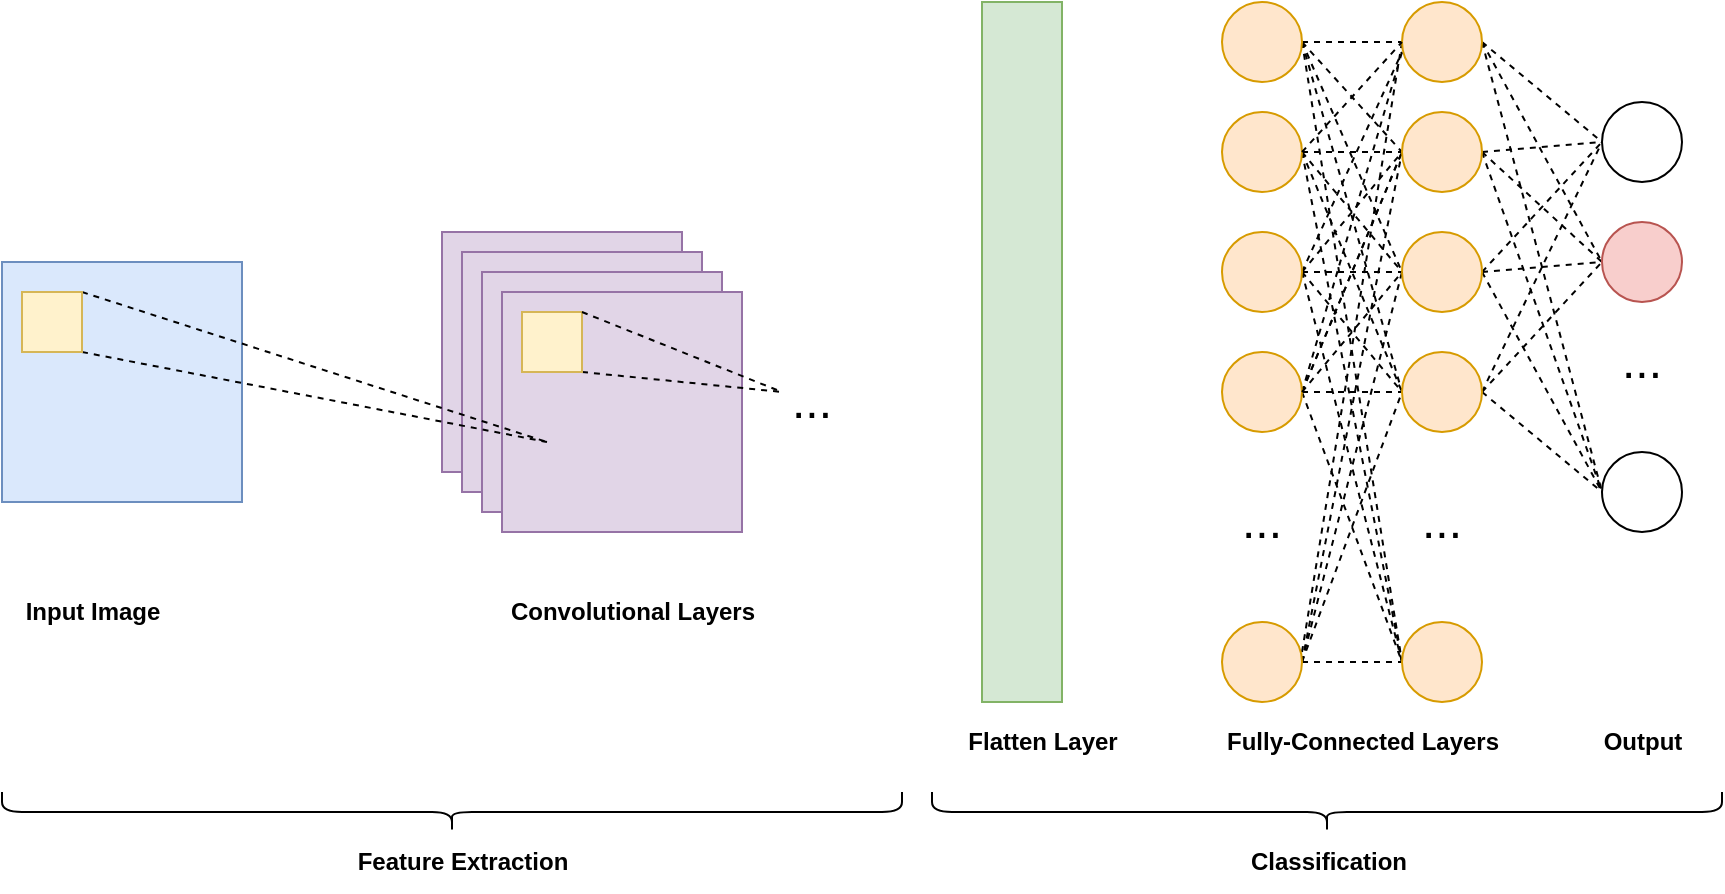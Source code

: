 <mxfile version="26.2.14">
  <diagram name="Page-1" id="58cdce13-f638-feb5-8d6f-7d28b1aa9fa0">
    <mxGraphModel dx="1103" dy="672" grid="1" gridSize="10" guides="1" tooltips="1" connect="1" arrows="1" fold="1" page="1" pageScale="1" pageWidth="1100" pageHeight="850" background="none" math="0" shadow="0">
      <root>
        <mxCell id="0" />
        <mxCell id="1" parent="0" />
        <mxCell id="V81IX1mrLTwX6YYwE863-25" value="" style="whiteSpace=wrap;html=1;aspect=fixed;fillColor=#dae8fc;strokeColor=#6c8ebf;" parent="1" vertex="1">
          <mxGeometry x="40" y="235" width="120" height="120" as="geometry" />
        </mxCell>
        <mxCell id="V81IX1mrLTwX6YYwE863-34" value="" style="rounded=0;whiteSpace=wrap;html=1;fillColor=#d5e8d4;strokeColor=#82b366;" parent="1" vertex="1">
          <mxGeometry x="530" y="105" width="40" height="350" as="geometry" />
        </mxCell>
        <mxCell id="V81IX1mrLTwX6YYwE863-35" value="" style="group" parent="1" vertex="1" connectable="0">
          <mxGeometry x="260" y="220" width="150" height="150" as="geometry" />
        </mxCell>
        <mxCell id="V81IX1mrLTwX6YYwE863-1" value="" style="whiteSpace=wrap;html=1;aspect=fixed;container=0;fillColor=#e1d5e7;strokeColor=#9673a6;" parent="V81IX1mrLTwX6YYwE863-35" vertex="1">
          <mxGeometry width="120" height="120" as="geometry" />
        </mxCell>
        <mxCell id="V81IX1mrLTwX6YYwE863-20" value="" style="whiteSpace=wrap;html=1;aspect=fixed;container=0;fillColor=#e1d5e7;strokeColor=#9673a6;" parent="V81IX1mrLTwX6YYwE863-35" vertex="1">
          <mxGeometry x="10" y="10" width="120" height="120" as="geometry" />
        </mxCell>
        <mxCell id="V81IX1mrLTwX6YYwE863-21" value="" style="whiteSpace=wrap;html=1;aspect=fixed;container=0;fillColor=#e1d5e7;strokeColor=#9673a6;" parent="V81IX1mrLTwX6YYwE863-35" vertex="1">
          <mxGeometry x="20" y="20" width="120" height="120" as="geometry" />
        </mxCell>
        <mxCell id="V81IX1mrLTwX6YYwE863-22" value="" style="whiteSpace=wrap;html=1;aspect=fixed;container=0;fillColor=#e1d5e7;strokeColor=#9673a6;" parent="V81IX1mrLTwX6YYwE863-35" vertex="1">
          <mxGeometry x="30" y="30" width="120" height="120" as="geometry" />
        </mxCell>
        <mxCell id="suU34JVDOCkKy9SPnABo-31" style="rounded=0;orthogonalLoop=1;jettySize=auto;html=1;exitX=1;exitY=1;exitDx=0;exitDy=0;dashed=1;endArrow=none;startFill=0;" edge="1" parent="V81IX1mrLTwX6YYwE863-35" source="suU34JVDOCkKy9SPnABo-24">
          <mxGeometry relative="1" as="geometry">
            <mxPoint x="170" y="80" as="targetPoint" />
          </mxGeometry>
        </mxCell>
        <mxCell id="suU34JVDOCkKy9SPnABo-24" value="" style="whiteSpace=wrap;html=1;aspect=fixed;fillColor=#fff2cc;strokeColor=#d6b656;" vertex="1" parent="V81IX1mrLTwX6YYwE863-35">
          <mxGeometry x="40" y="40" width="30" height="30" as="geometry" />
        </mxCell>
        <mxCell id="suU34JVDOCkKy9SPnABo-26" value="&amp;nbsp;" style="text;html=1;align=center;verticalAlign=middle;whiteSpace=wrap;rounded=0;" vertex="1" parent="V81IX1mrLTwX6YYwE863-35">
          <mxGeometry x="52.5" y="90" width="55" height="30" as="geometry" />
        </mxCell>
        <mxCell id="V81IX1mrLTwX6YYwE863-55" style="rounded=0;orthogonalLoop=1;jettySize=auto;html=1;exitX=1;exitY=0.5;exitDx=0;exitDy=0;entryX=0;entryY=0.5;entryDx=0;entryDy=0;endArrow=none;startFill=0;endFill=0;dashed=1;fillColor=#ffe6cc;strokeColor=#000000;" parent="1" source="V81IX1mrLTwX6YYwE863-38" target="V81IX1mrLTwX6YYwE863-49" edge="1">
          <mxGeometry relative="1" as="geometry" />
        </mxCell>
        <mxCell id="V81IX1mrLTwX6YYwE863-56" style="rounded=0;orthogonalLoop=1;jettySize=auto;html=1;exitX=1;exitY=0.5;exitDx=0;exitDy=0;entryX=0;entryY=0.5;entryDx=0;entryDy=0;endArrow=none;startFill=0;endFill=0;dashed=1;fillColor=#ffe6cc;strokeColor=#000000;" parent="1" source="V81IX1mrLTwX6YYwE863-38" target="V81IX1mrLTwX6YYwE863-50" edge="1">
          <mxGeometry relative="1" as="geometry" />
        </mxCell>
        <mxCell id="V81IX1mrLTwX6YYwE863-80" style="rounded=0;orthogonalLoop=1;jettySize=auto;html=1;exitX=1;exitY=0.5;exitDx=0;exitDy=0;entryX=0;entryY=0.5;entryDx=0;entryDy=0;dashed=1;endArrow=none;startFill=0;fillColor=#ffe6cc;strokeColor=#000000;" parent="1" source="V81IX1mrLTwX6YYwE863-38" target="V81IX1mrLTwX6YYwE863-51" edge="1">
          <mxGeometry relative="1" as="geometry" />
        </mxCell>
        <mxCell id="V81IX1mrLTwX6YYwE863-81" style="rounded=0;orthogonalLoop=1;jettySize=auto;html=1;exitX=1;exitY=0.5;exitDx=0;exitDy=0;entryX=0;entryY=0.5;entryDx=0;entryDy=0;dashed=1;endArrow=none;startFill=0;fillColor=#ffe6cc;strokeColor=#000000;" parent="1" source="V81IX1mrLTwX6YYwE863-38" target="V81IX1mrLTwX6YYwE863-52" edge="1">
          <mxGeometry relative="1" as="geometry" />
        </mxCell>
        <mxCell id="V81IX1mrLTwX6YYwE863-82" style="rounded=0;orthogonalLoop=1;jettySize=auto;html=1;exitX=1;exitY=0.5;exitDx=0;exitDy=0;entryX=0;entryY=0.5;entryDx=0;entryDy=0;dashed=1;endArrow=none;startFill=0;fillColor=#ffe6cc;strokeColor=#000000;" parent="1" source="V81IX1mrLTwX6YYwE863-38" target="V81IX1mrLTwX6YYwE863-53" edge="1">
          <mxGeometry relative="1" as="geometry" />
        </mxCell>
        <mxCell id="V81IX1mrLTwX6YYwE863-38" value="" style="ellipse;whiteSpace=wrap;html=1;aspect=fixed;fillColor=#ffe6cc;strokeColor=#d79b00;" parent="1" vertex="1">
          <mxGeometry x="650" y="105" width="40" height="40" as="geometry" />
        </mxCell>
        <mxCell id="V81IX1mrLTwX6YYwE863-57" style="rounded=0;orthogonalLoop=1;jettySize=auto;html=1;entryX=0;entryY=0.5;entryDx=0;entryDy=0;endArrow=none;startFill=0;endFill=0;dashed=1;fillColor=#ffe6cc;strokeColor=#000000;" parent="1" source="V81IX1mrLTwX6YYwE863-40" target="V81IX1mrLTwX6YYwE863-50" edge="1">
          <mxGeometry relative="1" as="geometry" />
        </mxCell>
        <mxCell id="V81IX1mrLTwX6YYwE863-61" style="rounded=0;orthogonalLoop=1;jettySize=auto;html=1;entryX=0;entryY=0.5;entryDx=0;entryDy=0;endArrow=none;startFill=0;endFill=0;dashed=1;exitX=1;exitY=0.5;exitDx=0;exitDy=0;fillColor=#ffe6cc;strokeColor=#000000;" parent="1" source="V81IX1mrLTwX6YYwE863-40" target="V81IX1mrLTwX6YYwE863-51" edge="1">
          <mxGeometry relative="1" as="geometry" />
        </mxCell>
        <mxCell id="V81IX1mrLTwX6YYwE863-78" style="rounded=0;orthogonalLoop=1;jettySize=auto;html=1;exitX=1;exitY=0.5;exitDx=0;exitDy=0;entryX=0;entryY=0.5;entryDx=0;entryDy=0;dashed=1;endArrow=none;startFill=0;fillColor=#ffe6cc;strokeColor=#000000;" parent="1" source="V81IX1mrLTwX6YYwE863-40" target="V81IX1mrLTwX6YYwE863-52" edge="1">
          <mxGeometry relative="1" as="geometry" />
        </mxCell>
        <mxCell id="V81IX1mrLTwX6YYwE863-79" style="rounded=0;orthogonalLoop=1;jettySize=auto;html=1;exitX=1;exitY=0.5;exitDx=0;exitDy=0;entryX=0;entryY=0.5;entryDx=0;entryDy=0;dashed=1;endArrow=none;startFill=0;fillColor=#ffe6cc;strokeColor=#000000;" parent="1" source="V81IX1mrLTwX6YYwE863-40" target="V81IX1mrLTwX6YYwE863-53" edge="1">
          <mxGeometry relative="1" as="geometry" />
        </mxCell>
        <mxCell id="V81IX1mrLTwX6YYwE863-40" value="" style="ellipse;whiteSpace=wrap;html=1;aspect=fixed;fillColor=#ffe6cc;strokeColor=#d79b00;" parent="1" vertex="1">
          <mxGeometry x="650" y="160" width="40" height="40" as="geometry" />
        </mxCell>
        <mxCell id="V81IX1mrLTwX6YYwE863-58" style="rounded=0;orthogonalLoop=1;jettySize=auto;html=1;entryX=0;entryY=0.5;entryDx=0;entryDy=0;endArrow=none;startFill=0;endFill=0;dashed=1;fillColor=#ffe6cc;strokeColor=#000000;" parent="1" source="V81IX1mrLTwX6YYwE863-41" target="V81IX1mrLTwX6YYwE863-51" edge="1">
          <mxGeometry relative="1" as="geometry" />
        </mxCell>
        <mxCell id="V81IX1mrLTwX6YYwE863-63" style="rounded=0;orthogonalLoop=1;jettySize=auto;html=1;endArrow=none;startFill=0;exitX=1;exitY=0.5;exitDx=0;exitDy=0;endFill=0;dashed=1;fillColor=#ffe6cc;strokeColor=#000000;" parent="1" source="V81IX1mrLTwX6YYwE863-41" edge="1">
          <mxGeometry relative="1" as="geometry">
            <mxPoint x="740.0" y="180" as="targetPoint" />
          </mxGeometry>
        </mxCell>
        <mxCell id="V81IX1mrLTwX6YYwE863-75" style="rounded=0;orthogonalLoop=1;jettySize=auto;html=1;exitX=1;exitY=0.5;exitDx=0;exitDy=0;entryX=0;entryY=0.5;entryDx=0;entryDy=0;endArrow=none;endFill=0;startFill=0;dashed=1;fillColor=#ffe6cc;strokeColor=#000000;" parent="1" source="V81IX1mrLTwX6YYwE863-41" target="V81IX1mrLTwX6YYwE863-53" edge="1">
          <mxGeometry relative="1" as="geometry" />
        </mxCell>
        <mxCell id="V81IX1mrLTwX6YYwE863-76" style="rounded=0;orthogonalLoop=1;jettySize=auto;html=1;exitX=1;exitY=0.5;exitDx=0;exitDy=0;endArrow=none;endFill=0;startFill=0;dashed=1;fillColor=#ffe6cc;strokeColor=#000000;" parent="1" source="V81IX1mrLTwX6YYwE863-41" edge="1">
          <mxGeometry relative="1" as="geometry">
            <mxPoint x="740" y="300" as="targetPoint" />
          </mxGeometry>
        </mxCell>
        <mxCell id="V81IX1mrLTwX6YYwE863-77" style="rounded=0;orthogonalLoop=1;jettySize=auto;html=1;exitX=1;exitY=0.5;exitDx=0;exitDy=0;endArrow=none;endFill=0;startFill=0;dashed=1;fillColor=#ffe6cc;strokeColor=#000000;" parent="1" source="V81IX1mrLTwX6YYwE863-41" edge="1">
          <mxGeometry relative="1" as="geometry">
            <mxPoint x="740" y="130" as="targetPoint" />
          </mxGeometry>
        </mxCell>
        <mxCell id="V81IX1mrLTwX6YYwE863-41" value="" style="ellipse;whiteSpace=wrap;html=1;aspect=fixed;fillColor=#ffe6cc;strokeColor=#d79b00;" parent="1" vertex="1">
          <mxGeometry x="650" y="220" width="40" height="40" as="geometry" />
        </mxCell>
        <mxCell id="V81IX1mrLTwX6YYwE863-59" value="" style="rounded=0;orthogonalLoop=1;jettySize=auto;html=1;endArrow=none;startFill=0;endFill=0;dashed=1;fillColor=#ffe6cc;strokeColor=#000000;" parent="1" source="V81IX1mrLTwX6YYwE863-44" target="V81IX1mrLTwX6YYwE863-52" edge="1">
          <mxGeometry relative="1" as="geometry" />
        </mxCell>
        <mxCell id="V81IX1mrLTwX6YYwE863-68" style="rounded=0;orthogonalLoop=1;jettySize=auto;html=1;exitX=1;exitY=0.5;exitDx=0;exitDy=0;entryX=0;entryY=0.5;entryDx=0;entryDy=0;endArrow=none;startFill=0;endFill=0;dashed=1;fillColor=#ffe6cc;strokeColor=#000000;" parent="1" source="V81IX1mrLTwX6YYwE863-44" target="V81IX1mrLTwX6YYwE863-53" edge="1">
          <mxGeometry relative="1" as="geometry" />
        </mxCell>
        <mxCell id="V81IX1mrLTwX6YYwE863-70" style="rounded=0;orthogonalLoop=1;jettySize=auto;html=1;exitX=1;exitY=0.5;exitDx=0;exitDy=0;endArrow=none;startFill=0;endFill=0;dashed=1;fillColor=#ffe6cc;strokeColor=#000000;" parent="1" source="V81IX1mrLTwX6YYwE863-44" edge="1">
          <mxGeometry relative="1" as="geometry">
            <mxPoint x="740" y="180" as="targetPoint" />
          </mxGeometry>
        </mxCell>
        <mxCell id="V81IX1mrLTwX6YYwE863-71" style="rounded=0;orthogonalLoop=1;jettySize=auto;html=1;exitX=1;exitY=0.5;exitDx=0;exitDy=0;endArrow=none;startFill=0;endFill=0;dashed=1;fillColor=#ffe6cc;strokeColor=#000000;" parent="1" source="V81IX1mrLTwX6YYwE863-44" edge="1">
          <mxGeometry relative="1" as="geometry">
            <mxPoint x="740" y="130" as="targetPoint" />
          </mxGeometry>
        </mxCell>
        <mxCell id="V81IX1mrLTwX6YYwE863-73" style="rounded=0;orthogonalLoop=1;jettySize=auto;html=1;exitX=1;exitY=0.5;exitDx=0;exitDy=0;entryX=0;entryY=0.5;entryDx=0;entryDy=0;endArrow=none;endFill=0;startFill=0;dashed=1;fillColor=#ffe6cc;strokeColor=#000000;" parent="1" source="V81IX1mrLTwX6YYwE863-44" target="V81IX1mrLTwX6YYwE863-50" edge="1">
          <mxGeometry relative="1" as="geometry" />
        </mxCell>
        <mxCell id="V81IX1mrLTwX6YYwE863-44" value="" style="ellipse;whiteSpace=wrap;html=1;aspect=fixed;fillColor=#ffe6cc;strokeColor=#d79b00;" parent="1" vertex="1">
          <mxGeometry x="650" y="280" width="40" height="40" as="geometry" />
        </mxCell>
        <mxCell id="V81IX1mrLTwX6YYwE863-60" value="" style="rounded=0;orthogonalLoop=1;jettySize=auto;html=1;endArrow=none;startFill=0;endFill=0;dashed=1;fillColor=#ffe6cc;strokeColor=#000000;" parent="1" source="V81IX1mrLTwX6YYwE863-47" target="V81IX1mrLTwX6YYwE863-53" edge="1">
          <mxGeometry relative="1" as="geometry" />
        </mxCell>
        <mxCell id="V81IX1mrLTwX6YYwE863-65" style="rounded=0;orthogonalLoop=1;jettySize=auto;html=1;entryX=0;entryY=0.5;entryDx=0;entryDy=0;endArrow=none;startFill=0;exitX=1;exitY=0.5;exitDx=0;exitDy=0;endFill=0;dashed=1;fillColor=#ffe6cc;strokeColor=#000000;" parent="1" source="V81IX1mrLTwX6YYwE863-47" target="V81IX1mrLTwX6YYwE863-52" edge="1">
          <mxGeometry relative="1" as="geometry" />
        </mxCell>
        <mxCell id="V81IX1mrLTwX6YYwE863-66" style="rounded=0;orthogonalLoop=1;jettySize=auto;html=1;exitX=1;exitY=0.5;exitDx=0;exitDy=0;endArrow=none;startFill=0;endFill=0;dashed=1;fillColor=#ffe6cc;strokeColor=#000000;" parent="1" source="V81IX1mrLTwX6YYwE863-47" edge="1">
          <mxGeometry relative="1" as="geometry">
            <mxPoint x="740.0" y="180" as="targetPoint" />
          </mxGeometry>
        </mxCell>
        <mxCell id="V81IX1mrLTwX6YYwE863-67" style="rounded=0;orthogonalLoop=1;jettySize=auto;html=1;entryX=0;entryY=0.5;entryDx=0;entryDy=0;endArrow=none;startFill=0;endFill=0;dashed=1;fillColor=#ffe6cc;strokeColor=#000000;" parent="1" target="V81IX1mrLTwX6YYwE863-49" edge="1">
          <mxGeometry relative="1" as="geometry">
            <mxPoint x="690" y="430" as="sourcePoint" />
          </mxGeometry>
        </mxCell>
        <mxCell id="V81IX1mrLTwX6YYwE863-72" style="rounded=0;orthogonalLoop=1;jettySize=auto;html=1;exitX=1;exitY=0.5;exitDx=0;exitDy=0;entryX=0;entryY=0.5;entryDx=0;entryDy=0;endArrow=none;endFill=0;startFill=0;dashed=1;fillColor=#ffe6cc;strokeColor=#000000;" parent="1" source="V81IX1mrLTwX6YYwE863-47" target="V81IX1mrLTwX6YYwE863-51" edge="1">
          <mxGeometry relative="1" as="geometry" />
        </mxCell>
        <mxCell id="V81IX1mrLTwX6YYwE863-47" value="" style="ellipse;whiteSpace=wrap;html=1;aspect=fixed;fillColor=#ffe6cc;strokeColor=#d79b00;" parent="1" vertex="1">
          <mxGeometry x="650" y="415" width="40" height="40" as="geometry" />
        </mxCell>
        <mxCell id="V81IX1mrLTwX6YYwE863-48" value="&lt;font style=&quot;font-size: 24px;&quot;&gt;...&lt;/font&gt;" style="text;html=1;align=center;verticalAlign=middle;whiteSpace=wrap;rounded=0;fillColor=none;strokeColor=none;" parent="1" vertex="1">
          <mxGeometry x="655" y="360" width="30" height="10" as="geometry" />
        </mxCell>
        <mxCell id="suU34JVDOCkKy9SPnABo-10" style="rounded=0;orthogonalLoop=1;jettySize=auto;html=1;exitX=1;exitY=0.5;exitDx=0;exitDy=0;entryX=0;entryY=0.5;entryDx=0;entryDy=0;dashed=1;endArrow=none;startFill=0;" edge="1" parent="1" source="V81IX1mrLTwX6YYwE863-49" target="suU34JVDOCkKy9SPnABo-2">
          <mxGeometry relative="1" as="geometry" />
        </mxCell>
        <mxCell id="suU34JVDOCkKy9SPnABo-11" style="rounded=0;orthogonalLoop=1;jettySize=auto;html=1;exitX=1;exitY=0.5;exitDx=0;exitDy=0;entryX=0;entryY=0.5;entryDx=0;entryDy=0;dashed=1;endArrow=none;startFill=0;" edge="1" parent="1" source="V81IX1mrLTwX6YYwE863-49" target="suU34JVDOCkKy9SPnABo-3">
          <mxGeometry relative="1" as="geometry" />
        </mxCell>
        <mxCell id="suU34JVDOCkKy9SPnABo-12" style="rounded=0;orthogonalLoop=1;jettySize=auto;html=1;exitX=1;exitY=0.5;exitDx=0;exitDy=0;entryX=0;entryY=0.5;entryDx=0;entryDy=0;dashed=1;endArrow=none;startFill=0;" edge="1" parent="1" source="V81IX1mrLTwX6YYwE863-49" target="suU34JVDOCkKy9SPnABo-5">
          <mxGeometry relative="1" as="geometry" />
        </mxCell>
        <mxCell id="V81IX1mrLTwX6YYwE863-49" value="" style="ellipse;whiteSpace=wrap;html=1;aspect=fixed;fillColor=#ffe6cc;strokeColor=#d79b00;" parent="1" vertex="1">
          <mxGeometry x="740" y="105" width="40" height="40" as="geometry" />
        </mxCell>
        <mxCell id="suU34JVDOCkKy9SPnABo-13" style="rounded=0;orthogonalLoop=1;jettySize=auto;html=1;exitX=1;exitY=0.5;exitDx=0;exitDy=0;entryX=0;entryY=0.5;entryDx=0;entryDy=0;dashed=1;endArrow=none;startFill=0;" edge="1" parent="1" source="V81IX1mrLTwX6YYwE863-50" target="suU34JVDOCkKy9SPnABo-2">
          <mxGeometry relative="1" as="geometry" />
        </mxCell>
        <mxCell id="suU34JVDOCkKy9SPnABo-14" style="rounded=0;orthogonalLoop=1;jettySize=auto;html=1;exitX=1;exitY=0.5;exitDx=0;exitDy=0;entryX=0;entryY=0.5;entryDx=0;entryDy=0;dashed=1;endArrow=none;startFill=0;" edge="1" parent="1" source="V81IX1mrLTwX6YYwE863-50" target="suU34JVDOCkKy9SPnABo-3">
          <mxGeometry relative="1" as="geometry" />
        </mxCell>
        <mxCell id="suU34JVDOCkKy9SPnABo-15" style="rounded=0;orthogonalLoop=1;jettySize=auto;html=1;exitX=1;exitY=0.5;exitDx=0;exitDy=0;entryX=0;entryY=0.5;entryDx=0;entryDy=0;dashed=1;endArrow=none;startFill=0;" edge="1" parent="1" source="V81IX1mrLTwX6YYwE863-50" target="suU34JVDOCkKy9SPnABo-5">
          <mxGeometry relative="1" as="geometry" />
        </mxCell>
        <mxCell id="V81IX1mrLTwX6YYwE863-50" value="" style="ellipse;whiteSpace=wrap;html=1;aspect=fixed;fillColor=#ffe6cc;strokeColor=#d79b00;" parent="1" vertex="1">
          <mxGeometry x="740" y="160" width="40" height="40" as="geometry" />
        </mxCell>
        <mxCell id="suU34JVDOCkKy9SPnABo-16" style="rounded=0;orthogonalLoop=1;jettySize=auto;html=1;exitX=1;exitY=0.5;exitDx=0;exitDy=0;entryX=0;entryY=0.5;entryDx=0;entryDy=0;dashed=1;endArrow=none;startFill=0;" edge="1" parent="1" source="V81IX1mrLTwX6YYwE863-51" target="suU34JVDOCkKy9SPnABo-2">
          <mxGeometry relative="1" as="geometry" />
        </mxCell>
        <mxCell id="suU34JVDOCkKy9SPnABo-17" style="rounded=0;orthogonalLoop=1;jettySize=auto;html=1;exitX=1;exitY=0.5;exitDx=0;exitDy=0;entryX=0;entryY=0.5;entryDx=0;entryDy=0;dashed=1;endArrow=none;startFill=0;" edge="1" parent="1" source="V81IX1mrLTwX6YYwE863-51" target="suU34JVDOCkKy9SPnABo-3">
          <mxGeometry relative="1" as="geometry" />
        </mxCell>
        <mxCell id="suU34JVDOCkKy9SPnABo-18" style="rounded=0;orthogonalLoop=1;jettySize=auto;html=1;exitX=1;exitY=0.5;exitDx=0;exitDy=0;entryX=0;entryY=0.5;entryDx=0;entryDy=0;dashed=1;endArrow=none;startFill=0;" edge="1" parent="1" source="V81IX1mrLTwX6YYwE863-51" target="suU34JVDOCkKy9SPnABo-5">
          <mxGeometry relative="1" as="geometry" />
        </mxCell>
        <mxCell id="V81IX1mrLTwX6YYwE863-51" value="" style="ellipse;whiteSpace=wrap;html=1;aspect=fixed;fillColor=#ffe6cc;strokeColor=#d79b00;" parent="1" vertex="1">
          <mxGeometry x="740" y="220" width="40" height="40" as="geometry" />
        </mxCell>
        <mxCell id="suU34JVDOCkKy9SPnABo-19" style="rounded=0;orthogonalLoop=1;jettySize=auto;html=1;exitX=1;exitY=0.5;exitDx=0;exitDy=0;entryX=0;entryY=0.5;entryDx=0;entryDy=0;dashed=1;endArrow=none;startFill=0;" edge="1" parent="1" source="V81IX1mrLTwX6YYwE863-52" target="suU34JVDOCkKy9SPnABo-5">
          <mxGeometry relative="1" as="geometry" />
        </mxCell>
        <mxCell id="suU34JVDOCkKy9SPnABo-20" style="rounded=0;orthogonalLoop=1;jettySize=auto;html=1;exitX=1;exitY=0.5;exitDx=0;exitDy=0;entryX=0;entryY=0.5;entryDx=0;entryDy=0;dashed=1;endArrow=none;startFill=0;" edge="1" parent="1" source="V81IX1mrLTwX6YYwE863-52" target="suU34JVDOCkKy9SPnABo-3">
          <mxGeometry relative="1" as="geometry" />
        </mxCell>
        <mxCell id="suU34JVDOCkKy9SPnABo-21" style="rounded=0;orthogonalLoop=1;jettySize=auto;html=1;exitX=1;exitY=0.5;exitDx=0;exitDy=0;entryX=0;entryY=0.5;entryDx=0;entryDy=0;dashed=1;endArrow=none;startFill=0;" edge="1" parent="1" source="V81IX1mrLTwX6YYwE863-52" target="suU34JVDOCkKy9SPnABo-2">
          <mxGeometry relative="1" as="geometry" />
        </mxCell>
        <mxCell id="V81IX1mrLTwX6YYwE863-52" value="" style="ellipse;whiteSpace=wrap;html=1;aspect=fixed;fillColor=#ffe6cc;strokeColor=#d79b00;" parent="1" vertex="1">
          <mxGeometry x="740" y="280" width="40" height="40" as="geometry" />
        </mxCell>
        <mxCell id="V81IX1mrLTwX6YYwE863-53" value="" style="ellipse;whiteSpace=wrap;html=1;aspect=fixed;fillColor=#ffe6cc;strokeColor=#d79b00;" parent="1" vertex="1">
          <mxGeometry x="740" y="415" width="40" height="40" as="geometry" />
        </mxCell>
        <mxCell id="V81IX1mrLTwX6YYwE863-54" value="&lt;font style=&quot;font-size: 24px;&quot;&gt;...&lt;/font&gt;" style="text;html=1;align=center;verticalAlign=middle;whiteSpace=wrap;rounded=0;fillColor=none;strokeColor=none;" parent="1" vertex="1">
          <mxGeometry x="745" y="360" width="30" height="10" as="geometry" />
        </mxCell>
        <mxCell id="V81IX1mrLTwX6YYwE863-62" style="rounded=0;orthogonalLoop=1;jettySize=auto;html=1;entryX=0;entryY=0.5;entryDx=0;entryDy=0;endArrow=none;startFill=0;endFill=0;dashed=1;exitX=1;exitY=0.5;exitDx=0;exitDy=0;fillColor=#ffe6cc;strokeColor=#000000;" parent="1" source="V81IX1mrLTwX6YYwE863-40" target="V81IX1mrLTwX6YYwE863-49" edge="1">
          <mxGeometry relative="1" as="geometry" />
        </mxCell>
        <mxCell id="V81IX1mrLTwX6YYwE863-64" style="rounded=0;orthogonalLoop=1;jettySize=auto;html=1;entryX=0;entryY=0.5;entryDx=0;entryDy=0;exitX=1;exitY=0.5;exitDx=0;exitDy=0;endArrow=none;startFill=0;endFill=0;dashed=1;fillColor=#ffe6cc;strokeColor=#000000;" parent="1" source="V81IX1mrLTwX6YYwE863-44" target="V81IX1mrLTwX6YYwE863-51" edge="1">
          <mxGeometry relative="1" as="geometry" />
        </mxCell>
        <mxCell id="suU34JVDOCkKy9SPnABo-2" value="" style="ellipse;whiteSpace=wrap;html=1;aspect=fixed;" vertex="1" parent="1">
          <mxGeometry x="840" y="155" width="40" height="40" as="geometry" />
        </mxCell>
        <mxCell id="suU34JVDOCkKy9SPnABo-3" value="" style="ellipse;whiteSpace=wrap;html=1;aspect=fixed;fillColor=#f8cecc;strokeColor=#b85450;" vertex="1" parent="1">
          <mxGeometry x="840" y="215" width="40" height="40" as="geometry" />
        </mxCell>
        <mxCell id="suU34JVDOCkKy9SPnABo-5" value="" style="ellipse;whiteSpace=wrap;html=1;aspect=fixed;" vertex="1" parent="1">
          <mxGeometry x="840" y="330" width="40" height="40" as="geometry" />
        </mxCell>
        <mxCell id="suU34JVDOCkKy9SPnABo-9" value="&lt;font style=&quot;font-size: 24px;&quot;&gt;...&lt;/font&gt;" style="text;html=1;align=center;verticalAlign=middle;whiteSpace=wrap;rounded=0;" vertex="1" parent="1">
          <mxGeometry x="845" y="280" width="30" height="10" as="geometry" />
        </mxCell>
        <mxCell id="suU34JVDOCkKy9SPnABo-22" value="&lt;font style=&quot;font-size: 24px;&quot;&gt;...&lt;/font&gt;" style="text;html=1;align=center;verticalAlign=middle;whiteSpace=wrap;rounded=0;" vertex="1" parent="1">
          <mxGeometry x="430" y="300" width="30" height="10" as="geometry" />
        </mxCell>
        <mxCell id="suU34JVDOCkKy9SPnABo-28" style="rounded=0;orthogonalLoop=1;jettySize=auto;html=1;exitX=1;exitY=0;exitDx=0;exitDy=0;entryX=0;entryY=0.5;entryDx=0;entryDy=0;endArrow=none;startFill=0;dashed=1;" edge="1" parent="1" source="suU34JVDOCkKy9SPnABo-23" target="suU34JVDOCkKy9SPnABo-26">
          <mxGeometry relative="1" as="geometry" />
        </mxCell>
        <mxCell id="suU34JVDOCkKy9SPnABo-29" style="rounded=0;orthogonalLoop=1;jettySize=auto;html=1;exitX=1;exitY=1;exitDx=0;exitDy=0;entryX=0;entryY=0.5;entryDx=0;entryDy=0;endArrow=none;startFill=0;dashed=1;" edge="1" parent="1" source="suU34JVDOCkKy9SPnABo-23" target="suU34JVDOCkKy9SPnABo-26">
          <mxGeometry relative="1" as="geometry" />
        </mxCell>
        <mxCell id="suU34JVDOCkKy9SPnABo-23" value="" style="whiteSpace=wrap;html=1;aspect=fixed;fillColor=#fff2cc;strokeColor=#d6b656;" vertex="1" parent="1">
          <mxGeometry x="50" y="250" width="30" height="30" as="geometry" />
        </mxCell>
        <mxCell id="suU34JVDOCkKy9SPnABo-30" style="rounded=0;orthogonalLoop=1;jettySize=auto;html=1;exitX=1;exitY=0;exitDx=0;exitDy=0;entryX=0;entryY=0;entryDx=0;entryDy=0;dashed=1;endArrow=none;startFill=0;" edge="1" parent="1" source="suU34JVDOCkKy9SPnABo-24" target="suU34JVDOCkKy9SPnABo-22">
          <mxGeometry relative="1" as="geometry" />
        </mxCell>
        <mxCell id="suU34JVDOCkKy9SPnABo-32" value="&lt;b&gt;Input Image&lt;/b&gt;" style="text;html=1;align=center;verticalAlign=middle;resizable=0;points=[];autosize=1;strokeColor=none;fillColor=none;" vertex="1" parent="1">
          <mxGeometry x="40" y="395" width="90" height="30" as="geometry" />
        </mxCell>
        <mxCell id="suU34JVDOCkKy9SPnABo-33" value="&lt;b&gt;Convolutional Layers&lt;/b&gt;" style="text;html=1;align=center;verticalAlign=middle;resizable=0;points=[];autosize=1;strokeColor=none;fillColor=none;" vertex="1" parent="1">
          <mxGeometry x="280" y="395" width="150" height="30" as="geometry" />
        </mxCell>
        <mxCell id="suU34JVDOCkKy9SPnABo-34" value="&lt;b&gt;Flatten Layer&lt;/b&gt;" style="text;html=1;align=center;verticalAlign=middle;resizable=0;points=[];autosize=1;strokeColor=none;fillColor=none;" vertex="1" parent="1">
          <mxGeometry x="510" y="460" width="100" height="30" as="geometry" />
        </mxCell>
        <mxCell id="suU34JVDOCkKy9SPnABo-35" value="&lt;b&gt;Fully-Connected Layers&lt;/b&gt;" style="text;html=1;align=center;verticalAlign=middle;resizable=0;points=[];autosize=1;strokeColor=none;fillColor=none;" vertex="1" parent="1">
          <mxGeometry x="640" y="460" width="160" height="30" as="geometry" />
        </mxCell>
        <mxCell id="suU34JVDOCkKy9SPnABo-36" value="&lt;b&gt;Output&lt;/b&gt;" style="text;html=1;align=center;verticalAlign=middle;resizable=0;points=[];autosize=1;strokeColor=none;fillColor=none;" vertex="1" parent="1">
          <mxGeometry x="830" y="460" width="60" height="30" as="geometry" />
        </mxCell>
        <mxCell id="suU34JVDOCkKy9SPnABo-37" value="" style="shape=curlyBracket;whiteSpace=wrap;html=1;rounded=1;labelPosition=left;verticalLabelPosition=middle;align=right;verticalAlign=middle;rotation=-90;fontStyle=0" vertex="1" parent="1">
          <mxGeometry x="255" y="285" width="20" height="450" as="geometry" />
        </mxCell>
        <mxCell id="suU34JVDOCkKy9SPnABo-39" value="&lt;b&gt;Feature Extraction&lt;/b&gt;" style="text;html=1;align=center;verticalAlign=middle;resizable=0;points=[];autosize=1;strokeColor=none;fillColor=none;" vertex="1" parent="1">
          <mxGeometry x="205" y="520" width="130" height="30" as="geometry" />
        </mxCell>
        <mxCell id="suU34JVDOCkKy9SPnABo-40" value="" style="shape=curlyBracket;whiteSpace=wrap;html=1;rounded=1;labelPosition=left;verticalLabelPosition=middle;align=right;verticalAlign=middle;rotation=-90;fontStyle=0" vertex="1" parent="1">
          <mxGeometry x="692.5" y="312.5" width="20" height="395" as="geometry" />
        </mxCell>
        <mxCell id="suU34JVDOCkKy9SPnABo-41" value="&lt;b&gt;Classification&lt;/b&gt;" style="text;html=1;align=center;verticalAlign=middle;resizable=0;points=[];autosize=1;strokeColor=none;fillColor=none;" vertex="1" parent="1">
          <mxGeometry x="652.5" y="520" width="100" height="30" as="geometry" />
        </mxCell>
      </root>
    </mxGraphModel>
  </diagram>
</mxfile>

